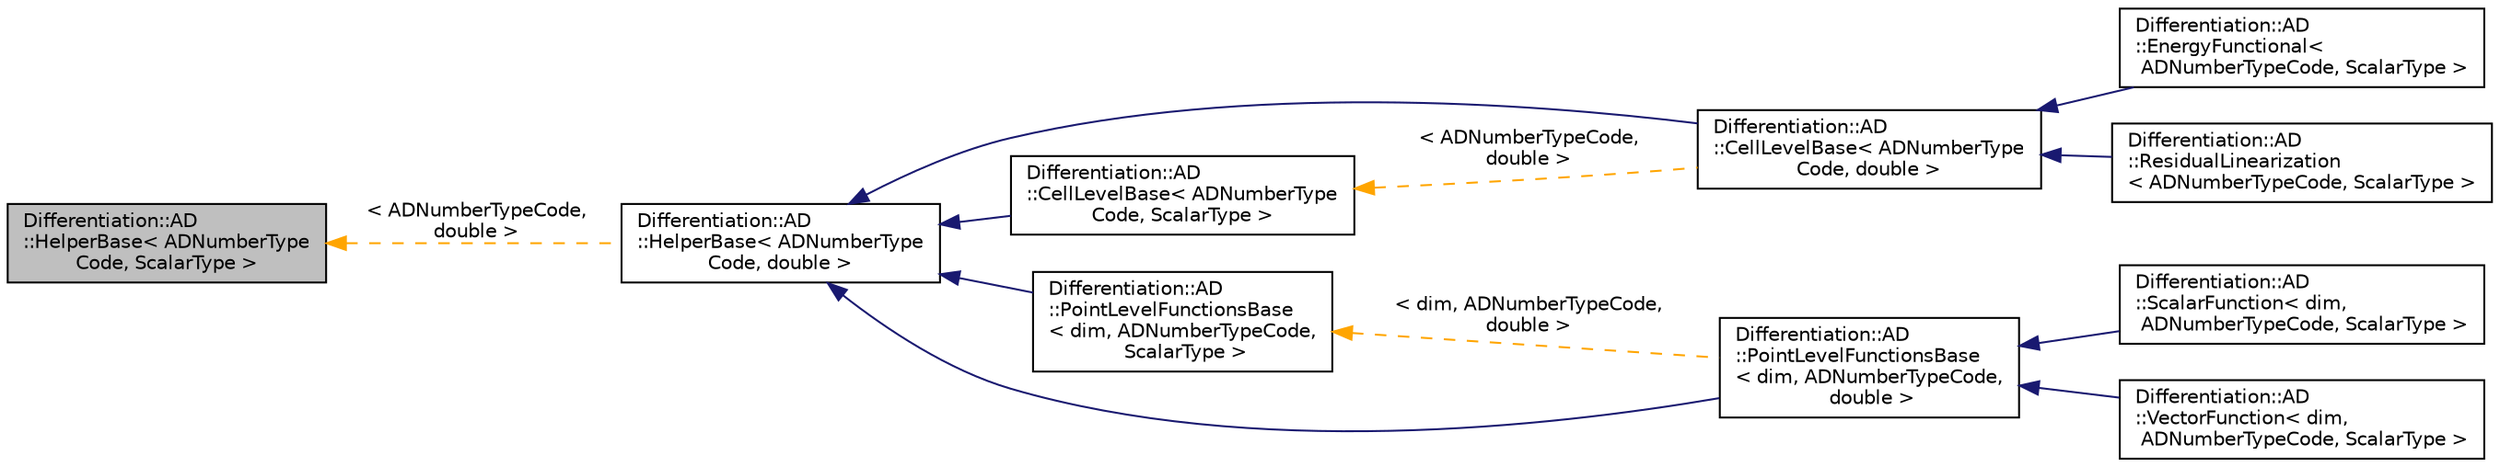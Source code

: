 digraph "Differentiation::AD::HelperBase&lt; ADNumberTypeCode, ScalarType &gt;"
{
 // LATEX_PDF_SIZE
  edge [fontname="Helvetica",fontsize="10",labelfontname="Helvetica",labelfontsize="10"];
  node [fontname="Helvetica",fontsize="10",shape=record];
  rankdir="LR";
  Node1 [label="Differentiation::AD\l::HelperBase\< ADNumberType\lCode, ScalarType \>",height=0.2,width=0.4,color="black", fillcolor="grey75", style="filled", fontcolor="black",tooltip=" "];
  Node1 -> Node2 [dir="back",color="orange",fontsize="10",style="dashed",label=" \< ADNumberTypeCode,\l double \>" ,fontname="Helvetica"];
  Node2 [label="Differentiation::AD\l::HelperBase\< ADNumberType\lCode, double \>",height=0.2,width=0.4,color="black", fillcolor="white", style="filled",URL="$classDifferentiation_1_1AD_1_1HelperBase.html",tooltip=" "];
  Node2 -> Node3 [dir="back",color="midnightblue",fontsize="10",style="solid",fontname="Helvetica"];
  Node3 [label="Differentiation::AD\l::CellLevelBase\< ADNumberType\lCode, double \>",height=0.2,width=0.4,color="black", fillcolor="white", style="filled",URL="$classDifferentiation_1_1AD_1_1CellLevelBase.html",tooltip=" "];
  Node3 -> Node4 [dir="back",color="midnightblue",fontsize="10",style="solid",fontname="Helvetica"];
  Node4 [label="Differentiation::AD\l::EnergyFunctional\<\l ADNumberTypeCode, ScalarType \>",height=0.2,width=0.4,color="black", fillcolor="white", style="filled",URL="$classDifferentiation_1_1AD_1_1EnergyFunctional.html",tooltip=" "];
  Node3 -> Node5 [dir="back",color="midnightblue",fontsize="10",style="solid",fontname="Helvetica"];
  Node5 [label="Differentiation::AD\l::ResidualLinearization\l\< ADNumberTypeCode, ScalarType \>",height=0.2,width=0.4,color="black", fillcolor="white", style="filled",URL="$classDifferentiation_1_1AD_1_1ResidualLinearization.html",tooltip=" "];
  Node2 -> Node6 [dir="back",color="midnightblue",fontsize="10",style="solid",fontname="Helvetica"];
  Node6 [label="Differentiation::AD\l::CellLevelBase\< ADNumberType\lCode, ScalarType \>",height=0.2,width=0.4,color="black", fillcolor="white", style="filled",URL="$classDifferentiation_1_1AD_1_1CellLevelBase.html",tooltip=" "];
  Node6 -> Node3 [dir="back",color="orange",fontsize="10",style="dashed",label=" \< ADNumberTypeCode,\l double \>" ,fontname="Helvetica"];
  Node2 -> Node7 [dir="back",color="midnightblue",fontsize="10",style="solid",fontname="Helvetica"];
  Node7 [label="Differentiation::AD\l::PointLevelFunctionsBase\l\< dim, ADNumberTypeCode,\l ScalarType \>",height=0.2,width=0.4,color="black", fillcolor="white", style="filled",URL="$classDifferentiation_1_1AD_1_1PointLevelFunctionsBase.html",tooltip=" "];
  Node7 -> Node8 [dir="back",color="orange",fontsize="10",style="dashed",label=" \< dim, ADNumberTypeCode,\l double \>" ,fontname="Helvetica"];
  Node8 [label="Differentiation::AD\l::PointLevelFunctionsBase\l\< dim, ADNumberTypeCode,\l double \>",height=0.2,width=0.4,color="black", fillcolor="white", style="filled",URL="$classDifferentiation_1_1AD_1_1PointLevelFunctionsBase.html",tooltip=" "];
  Node8 -> Node9 [dir="back",color="midnightblue",fontsize="10",style="solid",fontname="Helvetica"];
  Node9 [label="Differentiation::AD\l::ScalarFunction\< dim,\l ADNumberTypeCode, ScalarType \>",height=0.2,width=0.4,color="black", fillcolor="white", style="filled",URL="$classDifferentiation_1_1AD_1_1ScalarFunction.html",tooltip=" "];
  Node8 -> Node10 [dir="back",color="midnightblue",fontsize="10",style="solid",fontname="Helvetica"];
  Node10 [label="Differentiation::AD\l::VectorFunction\< dim,\l ADNumberTypeCode, ScalarType \>",height=0.2,width=0.4,color="black", fillcolor="white", style="filled",URL="$classDifferentiation_1_1AD_1_1VectorFunction.html",tooltip=" "];
  Node2 -> Node8 [dir="back",color="midnightblue",fontsize="10",style="solid",fontname="Helvetica"];
}
